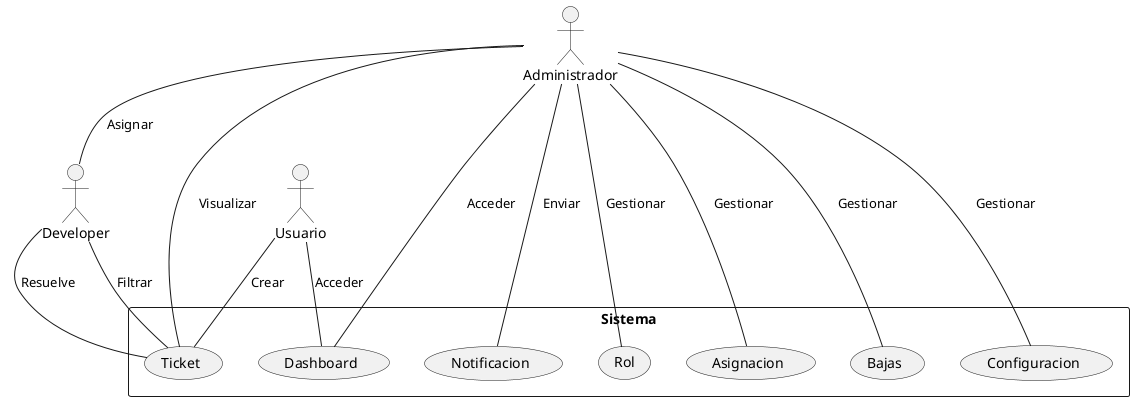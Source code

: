 @startuml CDU GestionTicket

actor Usuario as usuario
actor Administrador as admin
actor Developer as developer

rectangle Sistema {
  admin -- (Dashboard) : Acceder
  admin -- (developer) : Asignar
  admin -- (Ticket) : Visualizar
  admin -- (Notificacion) : Enviar
  admin -- (Rol) : Gestionar
  admin -- (Asignacion) : Gestionar
  admin -- (Bajas) : Gestionar
  admin -- (Configuracion) : Gestionar
  usuario -- (Ticket) : Crear
  usuario --  (Dashboard) : Acceder
  developer -- (Ticket) : Resuelve
  developer -- (Ticket) : Filtrar
  }
@enduml